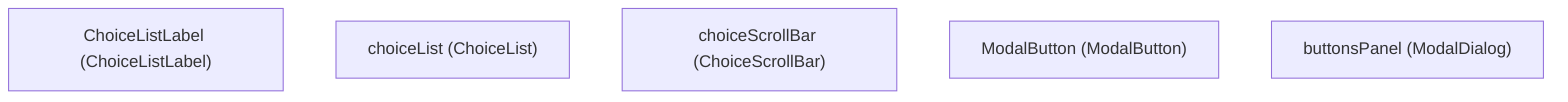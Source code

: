 graph TD
    W0["ChoiceListLabel (ChoiceListLabel)"]
    W1["choiceList (ChoiceList)"]
    W2["choiceScrollBar (ChoiceScrollBar)"]
    W3["ModalButton (ModalButton)"]
    W4["buttonsPanel (ModalDialog)"]